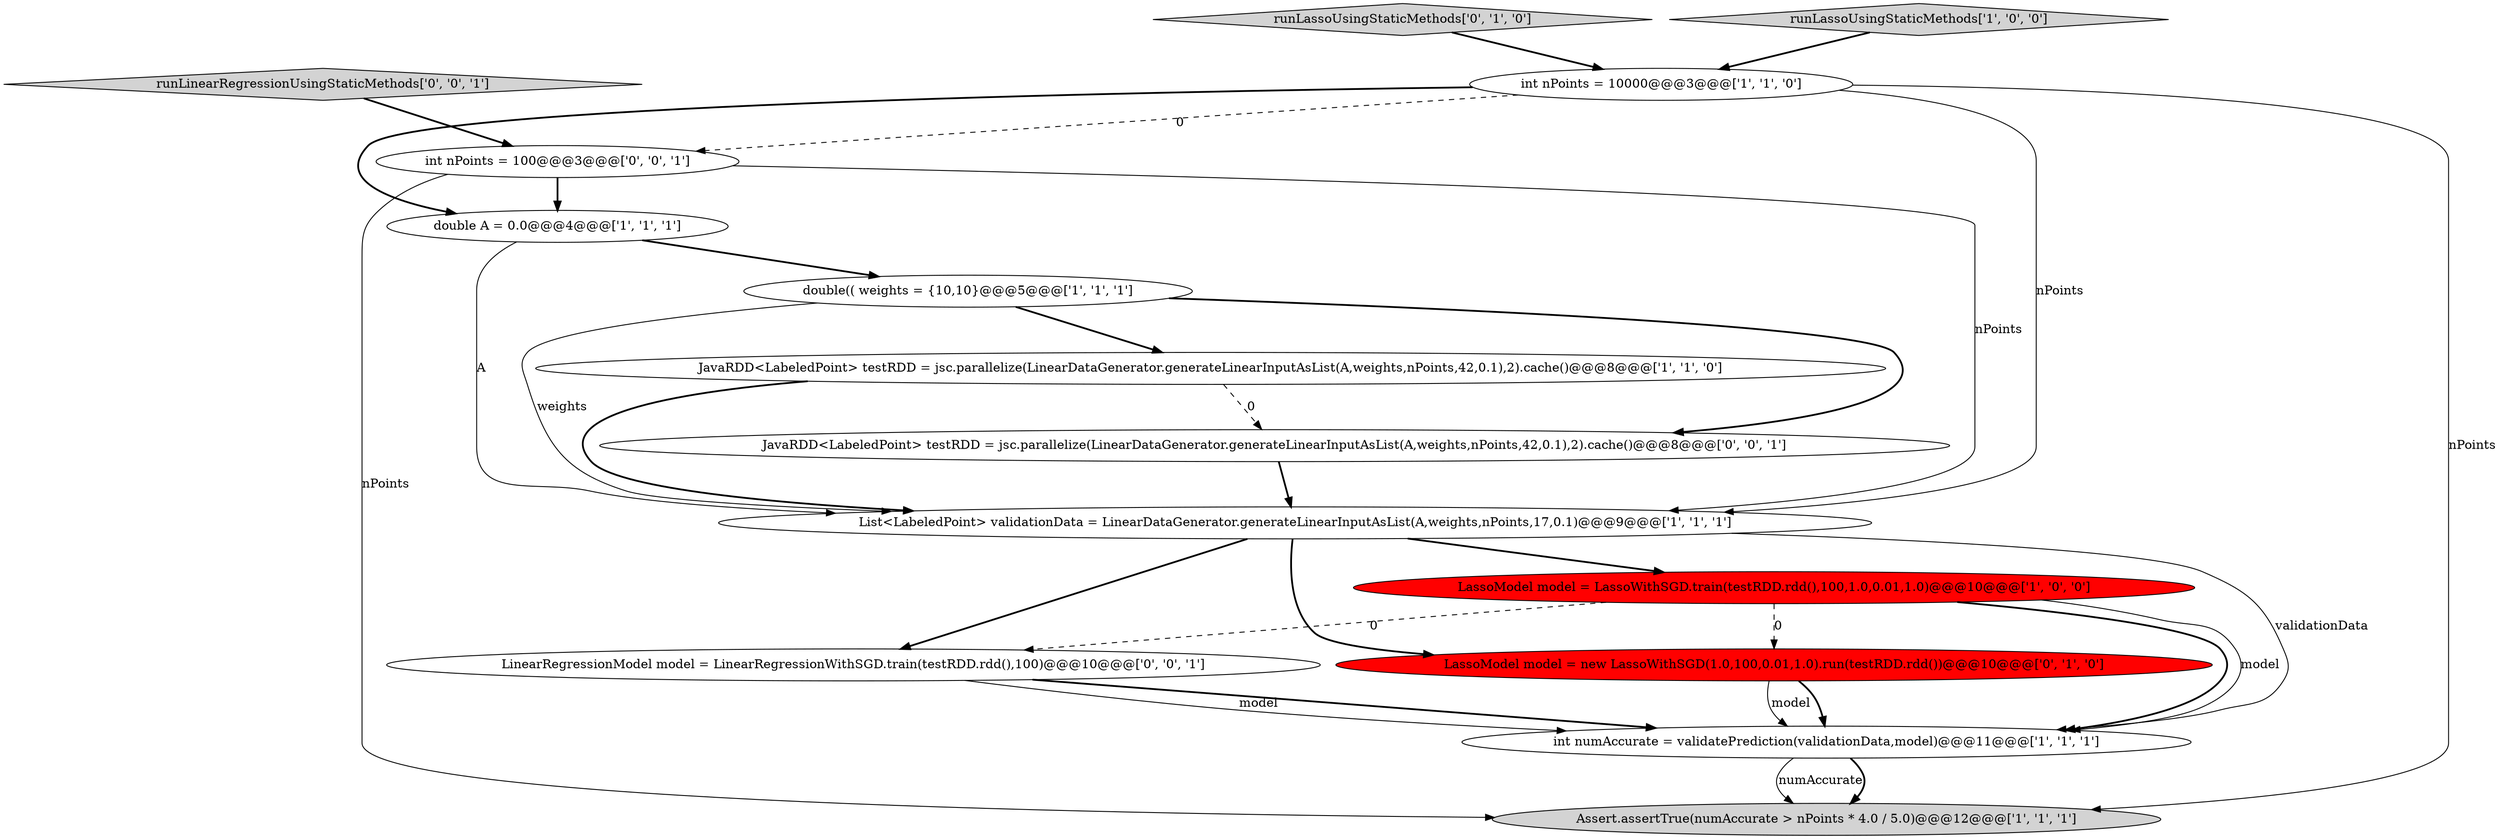 digraph {
10 [style = filled, label = "LassoModel model = new LassoWithSGD(1.0,100,0.01,1.0).run(testRDD.rdd())@@@10@@@['0', '1', '0']", fillcolor = red, shape = ellipse image = "AAA1AAABBB2BBB"];
13 [style = filled, label = "JavaRDD<LabeledPoint> testRDD = jsc.parallelize(LinearDataGenerator.generateLinearInputAsList(A,weights,nPoints,42,0.1),2).cache()@@@8@@@['0', '0', '1']", fillcolor = white, shape = ellipse image = "AAA0AAABBB3BBB"];
1 [style = filled, label = "int nPoints = 10000@@@3@@@['1', '1', '0']", fillcolor = white, shape = ellipse image = "AAA0AAABBB1BBB"];
9 [style = filled, label = "runLassoUsingStaticMethods['0', '1', '0']", fillcolor = lightgray, shape = diamond image = "AAA0AAABBB2BBB"];
14 [style = filled, label = "runLinearRegressionUsingStaticMethods['0', '0', '1']", fillcolor = lightgray, shape = diamond image = "AAA0AAABBB3BBB"];
3 [style = filled, label = "JavaRDD<LabeledPoint> testRDD = jsc.parallelize(LinearDataGenerator.generateLinearInputAsList(A,weights,nPoints,42,0.1),2).cache()@@@8@@@['1', '1', '0']", fillcolor = white, shape = ellipse image = "AAA0AAABBB1BBB"];
4 [style = filled, label = "LassoModel model = LassoWithSGD.train(testRDD.rdd(),100,1.0,0.01,1.0)@@@10@@@['1', '0', '0']", fillcolor = red, shape = ellipse image = "AAA1AAABBB1BBB"];
12 [style = filled, label = "int nPoints = 100@@@3@@@['0', '0', '1']", fillcolor = white, shape = ellipse image = "AAA0AAABBB3BBB"];
6 [style = filled, label = "int numAccurate = validatePrediction(validationData,model)@@@11@@@['1', '1', '1']", fillcolor = white, shape = ellipse image = "AAA0AAABBB1BBB"];
2 [style = filled, label = "double A = 0.0@@@4@@@['1', '1', '1']", fillcolor = white, shape = ellipse image = "AAA0AAABBB1BBB"];
8 [style = filled, label = "Assert.assertTrue(numAccurate > nPoints * 4.0 / 5.0)@@@12@@@['1', '1', '1']", fillcolor = lightgray, shape = ellipse image = "AAA0AAABBB1BBB"];
0 [style = filled, label = "double(( weights = {10,10}@@@5@@@['1', '1', '1']", fillcolor = white, shape = ellipse image = "AAA0AAABBB1BBB"];
11 [style = filled, label = "LinearRegressionModel model = LinearRegressionWithSGD.train(testRDD.rdd(),100)@@@10@@@['0', '0', '1']", fillcolor = white, shape = ellipse image = "AAA0AAABBB3BBB"];
5 [style = filled, label = "List<LabeledPoint> validationData = LinearDataGenerator.generateLinearInputAsList(A,weights,nPoints,17,0.1)@@@9@@@['1', '1', '1']", fillcolor = white, shape = ellipse image = "AAA0AAABBB1BBB"];
7 [style = filled, label = "runLassoUsingStaticMethods['1', '0', '0']", fillcolor = lightgray, shape = diamond image = "AAA0AAABBB1BBB"];
0->3 [style = bold, label=""];
5->10 [style = bold, label=""];
7->1 [style = bold, label=""];
0->13 [style = bold, label=""];
4->6 [style = bold, label=""];
12->5 [style = solid, label="nPoints"];
11->6 [style = bold, label=""];
3->13 [style = dashed, label="0"];
10->6 [style = bold, label=""];
1->5 [style = solid, label="nPoints"];
2->5 [style = solid, label="A"];
4->6 [style = solid, label="model"];
10->6 [style = solid, label="model"];
1->12 [style = dashed, label="0"];
12->2 [style = bold, label=""];
3->5 [style = bold, label=""];
2->0 [style = bold, label=""];
1->8 [style = solid, label="nPoints"];
6->8 [style = solid, label="numAccurate"];
11->6 [style = solid, label="model"];
14->12 [style = bold, label=""];
5->4 [style = bold, label=""];
6->8 [style = bold, label=""];
13->5 [style = bold, label=""];
0->5 [style = solid, label="weights"];
1->2 [style = bold, label=""];
5->11 [style = bold, label=""];
5->6 [style = solid, label="validationData"];
4->11 [style = dashed, label="0"];
12->8 [style = solid, label="nPoints"];
9->1 [style = bold, label=""];
4->10 [style = dashed, label="0"];
}
